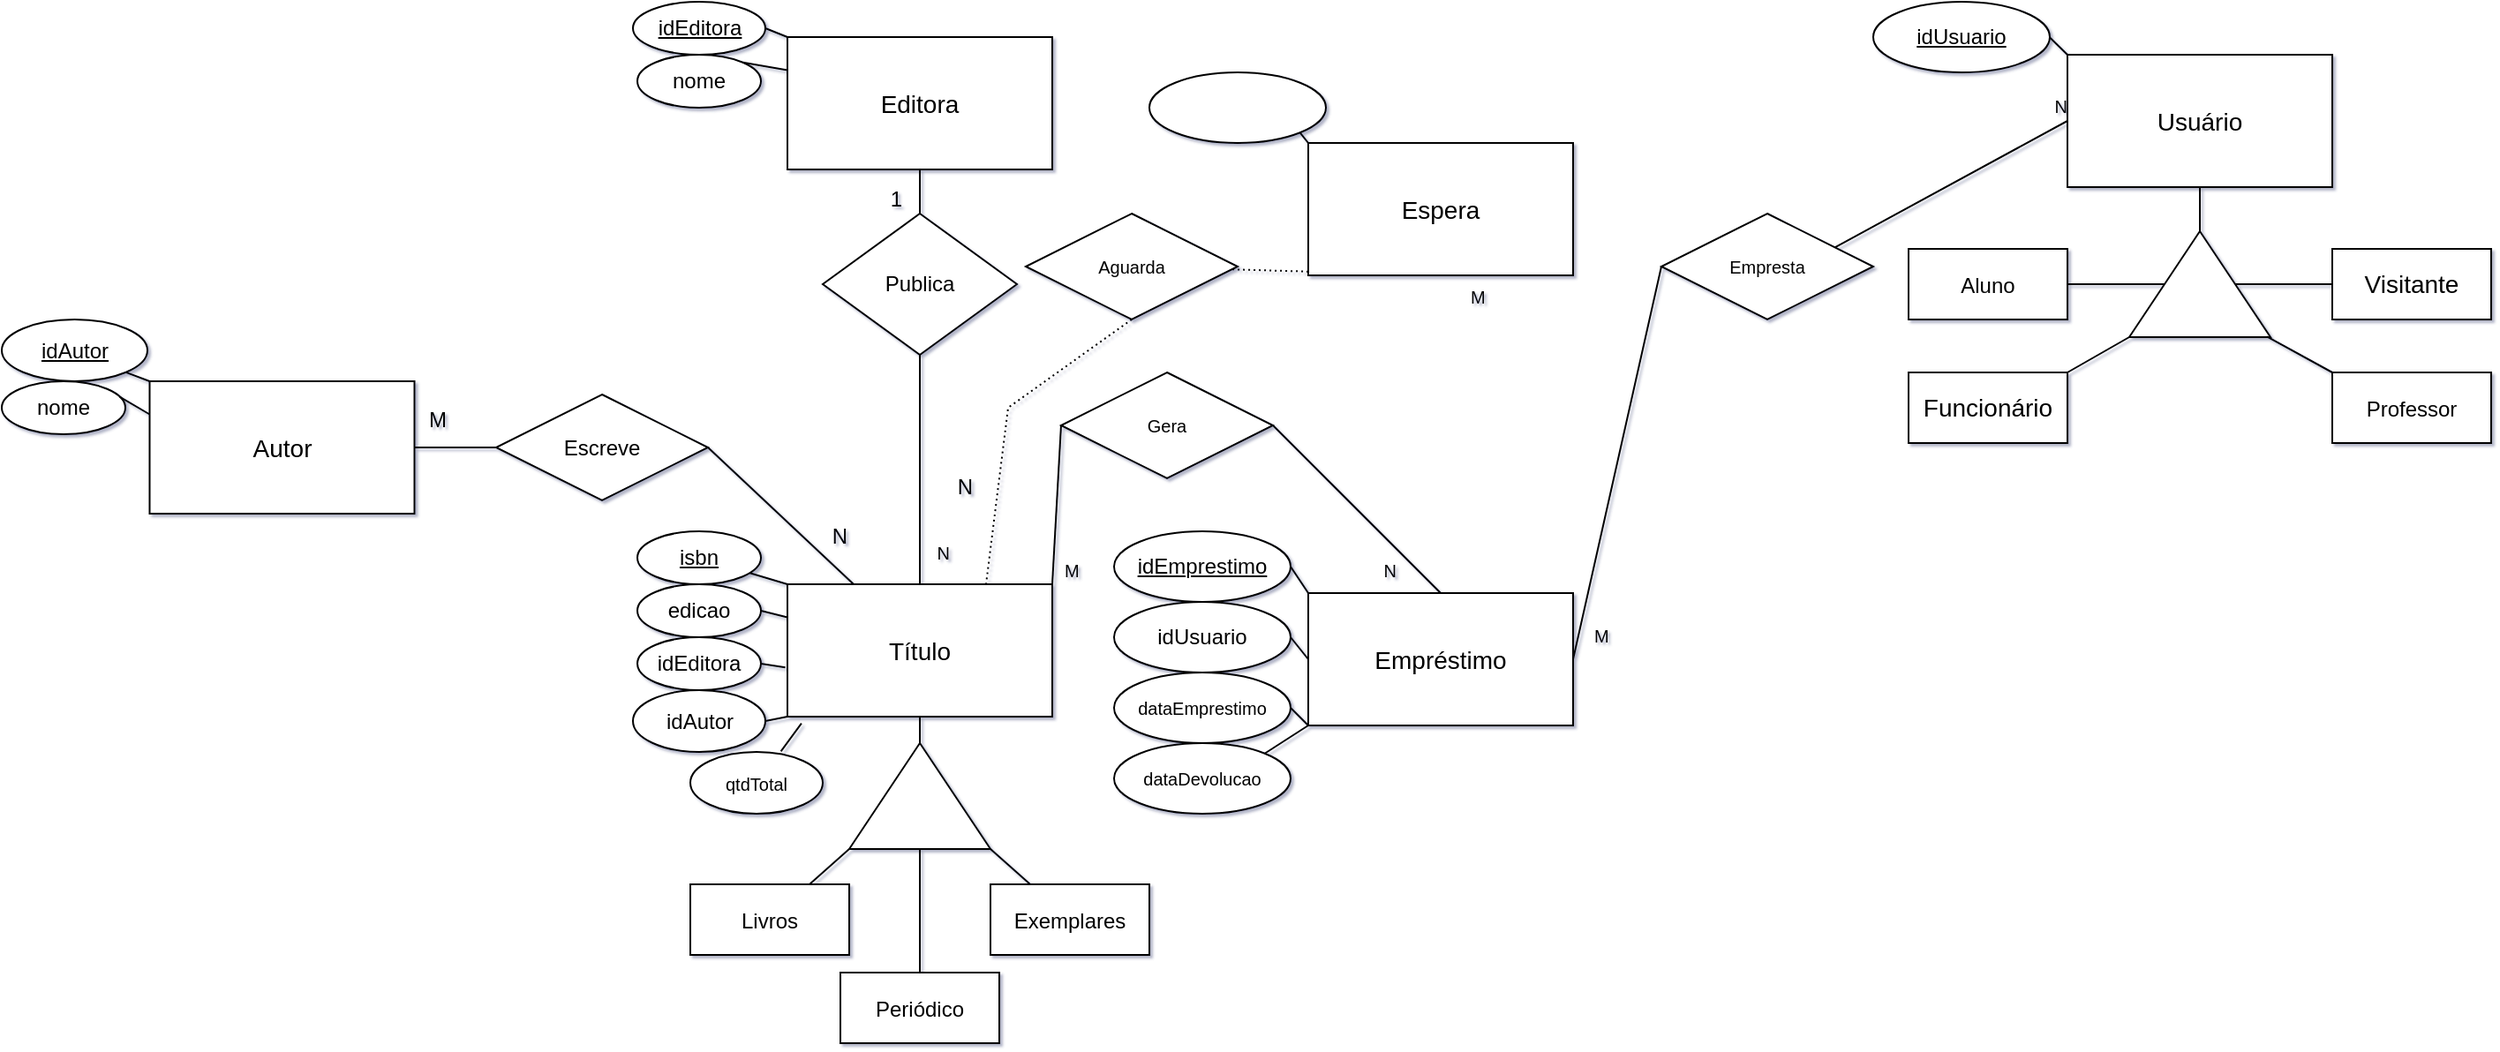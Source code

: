 <mxfile version="20.8.16" type="device"><diagram name="library" id="wyC3Y5XSnXRCpw_W8EnW"><mxGraphModel dx="591" dy="450" grid="1" gridSize="10" guides="1" tooltips="1" connect="1" arrows="1" fold="1" page="1" pageScale="1" pageWidth="1100" pageHeight="850" background="none" math="0" shadow="1"><root><mxCell id="0"/><mxCell id="1" parent="0"/><mxCell id="eP5cgBQOovgBz1lq_Gfg-1" value="&lt;span style=&quot;font-size: 14px;&quot;&gt;Título&lt;/span&gt;" style="whiteSpace=wrap;html=1;align=center;" parent="1" vertex="1"><mxGeometry x="485" y="440" width="150" height="75" as="geometry"/></mxCell><mxCell id="a1Z4wOaVPTCo_4NjCWP3-1" value="" style="endArrow=none;html=1;rounded=0;fontSize=14;entryX=0.5;entryY=1;entryDx=0;entryDy=0;" edge="1" parent="1" target="eP5cgBQOovgBz1lq_Gfg-1"><mxGeometry width="50" height="50" relative="1" as="geometry"><mxPoint x="560" y="540" as="sourcePoint"/><mxPoint x="570" y="405" as="targetPoint"/></mxGeometry></mxCell><mxCell id="a1Z4wOaVPTCo_4NjCWP3-2" value="" style="triangle;whiteSpace=wrap;html=1;fontSize=14;direction=north;" vertex="1" parent="1"><mxGeometry x="520" y="530" width="80" height="60" as="geometry"/></mxCell><mxCell id="a1Z4wOaVPTCo_4NjCWP3-4" value="" style="endArrow=none;html=1;rounded=0;fontSize=14;fontStyle=1;exitX=0.75;exitY=0;exitDx=0;exitDy=0;" edge="1" parent="1" source="a1Z4wOaVPTCo_4NjCWP3-7"><mxGeometry width="50" height="50" relative="1" as="geometry"><mxPoint x="470" y="640" as="sourcePoint"/><mxPoint x="520" y="590" as="targetPoint"/></mxGeometry></mxCell><mxCell id="a1Z4wOaVPTCo_4NjCWP3-5" value="" style="endArrow=none;html=1;rounded=0;fontSize=14;fontStyle=1;exitX=0.5;exitY=0;exitDx=0;exitDy=0;" edge="1" parent="1" source="a1Z4wOaVPTCo_4NjCWP3-8"><mxGeometry width="50" height="50" relative="1" as="geometry"><mxPoint x="560" y="660" as="sourcePoint"/><mxPoint x="560" y="590" as="targetPoint"/></mxGeometry></mxCell><mxCell id="a1Z4wOaVPTCo_4NjCWP3-6" value="" style="endArrow=none;html=1;rounded=0;fontSize=14;fontStyle=1;exitX=0.25;exitY=0;exitDx=0;exitDy=0;" edge="1" parent="1" source="a1Z4wOaVPTCo_4NjCWP3-10"><mxGeometry width="50" height="50" relative="1" as="geometry"><mxPoint x="622.5" y="610.0" as="sourcePoint"/><mxPoint x="600" y="590" as="targetPoint"/></mxGeometry></mxCell><mxCell id="a1Z4wOaVPTCo_4NjCWP3-7" value="&lt;font style=&quot;font-size: 12px;&quot;&gt;Livros&lt;/font&gt;" style="rounded=0;whiteSpace=wrap;html=1;fontSize=14;" vertex="1" parent="1"><mxGeometry x="430" y="610" width="90" height="40" as="geometry"/></mxCell><mxCell id="a1Z4wOaVPTCo_4NjCWP3-8" value="&lt;font style=&quot;font-size: 12px;&quot;&gt;Periódico&lt;/font&gt;" style="rounded=0;whiteSpace=wrap;html=1;fontSize=14;" vertex="1" parent="1"><mxGeometry x="515" y="660" width="90" height="40" as="geometry"/></mxCell><mxCell id="a1Z4wOaVPTCo_4NjCWP3-10" value="&lt;font style=&quot;font-size: 12px;&quot;&gt;Exemplares&lt;/font&gt;" style="rounded=0;whiteSpace=wrap;html=1;fontSize=14;" vertex="1" parent="1"><mxGeometry x="600" y="610" width="90" height="40" as="geometry"/></mxCell><mxCell id="a1Z4wOaVPTCo_4NjCWP3-14" value="&lt;font style=&quot;font-size: 14px;&quot;&gt;Usuário&lt;/font&gt;" style="whiteSpace=wrap;html=1;align=center;" vertex="1" parent="1"><mxGeometry x="1210" y="140" width="150" height="75" as="geometry"/></mxCell><mxCell id="a1Z4wOaVPTCo_4NjCWP3-15" value="" style="endArrow=none;html=1;rounded=0;fontSize=14;entryX=0.5;entryY=1;entryDx=0;entryDy=0;exitX=1;exitY=0.5;exitDx=0;exitDy=0;" edge="1" parent="1" target="a1Z4wOaVPTCo_4NjCWP3-14" source="a1Z4wOaVPTCo_4NjCWP3-16"><mxGeometry width="50" height="50" relative="1" as="geometry"><mxPoint x="1275" y="240" as="sourcePoint"/><mxPoint x="1285" y="105" as="targetPoint"/></mxGeometry></mxCell><mxCell id="a1Z4wOaVPTCo_4NjCWP3-16" value="" style="triangle;whiteSpace=wrap;html=1;fontSize=14;direction=north;" vertex="1" parent="1"><mxGeometry x="1245" y="240" width="80" height="60" as="geometry"/></mxCell><mxCell id="a1Z4wOaVPTCo_4NjCWP3-17" value="" style="endArrow=none;html=1;rounded=0;fontSize=14;fontStyle=1;exitX=1;exitY=0.5;exitDx=0;exitDy=0;entryX=0.5;entryY=0;entryDx=0;entryDy=0;" edge="1" parent="1" source="a1Z4wOaVPTCo_4NjCWP3-20" target="a1Z4wOaVPTCo_4NjCWP3-16"><mxGeometry width="50" height="50" relative="1" as="geometry"><mxPoint x="1185" y="340" as="sourcePoint"/><mxPoint x="1235" y="290" as="targetPoint"/></mxGeometry></mxCell><mxCell id="a1Z4wOaVPTCo_4NjCWP3-18" value="" style="endArrow=none;html=1;rounded=0;fontSize=14;fontStyle=1;exitX=0;exitY=0;exitDx=0;exitDy=0;entryX=0.006;entryY=0.975;entryDx=0;entryDy=0;entryPerimeter=0;" edge="1" parent="1" source="a1Z4wOaVPTCo_4NjCWP3-21" target="a1Z4wOaVPTCo_4NjCWP3-16"><mxGeometry width="50" height="50" relative="1" as="geometry"><mxPoint x="1275" y="360" as="sourcePoint"/><mxPoint x="1275" y="290" as="targetPoint"/></mxGeometry></mxCell><mxCell id="a1Z4wOaVPTCo_4NjCWP3-19" value="" style="endArrow=none;html=1;rounded=0;fontSize=14;fontStyle=1;exitX=1;exitY=0;exitDx=0;exitDy=0;" edge="1" parent="1" source="a1Z4wOaVPTCo_4NjCWP3-22"><mxGeometry width="50" height="50" relative="1" as="geometry"><mxPoint x="1365" y="340" as="sourcePoint"/><mxPoint x="1245" y="300" as="targetPoint"/></mxGeometry></mxCell><mxCell id="a1Z4wOaVPTCo_4NjCWP3-20" value="&lt;span style=&quot;font-size: 12px;&quot;&gt;Aluno&lt;/span&gt;" style="rounded=0;whiteSpace=wrap;html=1;fontSize=14;" vertex="1" parent="1"><mxGeometry x="1120" y="250" width="90" height="40" as="geometry"/></mxCell><mxCell id="a1Z4wOaVPTCo_4NjCWP3-21" value="&lt;font style=&quot;font-size: 12px;&quot;&gt;Professor&lt;/font&gt;" style="rounded=0;whiteSpace=wrap;html=1;fontSize=14;" vertex="1" parent="1"><mxGeometry x="1360" y="320" width="90" height="40" as="geometry"/></mxCell><mxCell id="a1Z4wOaVPTCo_4NjCWP3-22" value="Funcionário" style="rounded=0;whiteSpace=wrap;html=1;fontSize=14;" vertex="1" parent="1"><mxGeometry x="1120" y="320" width="90" height="40" as="geometry"/></mxCell><mxCell id="a1Z4wOaVPTCo_4NjCWP3-24" value="" style="endArrow=none;html=1;rounded=0;fontSize=12;exitX=0.5;exitY=1;exitDx=0;exitDy=0;entryX=0;entryY=0.5;entryDx=0;entryDy=0;" edge="1" parent="1" source="a1Z4wOaVPTCo_4NjCWP3-16" target="a1Z4wOaVPTCo_4NjCWP3-26"><mxGeometry width="50" height="50" relative="1" as="geometry"><mxPoint x="1325" y="280" as="sourcePoint"/><mxPoint x="1355" y="320" as="targetPoint"/></mxGeometry></mxCell><mxCell id="a1Z4wOaVPTCo_4NjCWP3-26" value="Visitante" style="rounded=0;whiteSpace=wrap;html=1;fontSize=14;" vertex="1" parent="1"><mxGeometry x="1360" y="250" width="90" height="40" as="geometry"/></mxCell><mxCell id="a1Z4wOaVPTCo_4NjCWP3-43" value="" style="endArrow=none;html=1;rounded=0;fontSize=12;entryX=0;entryY=0;entryDx=0;entryDy=0;" edge="1" parent="1" source="a1Z4wOaVPTCo_4NjCWP3-46" target="eP5cgBQOovgBz1lq_Gfg-1"><mxGeometry width="50" height="50" relative="1" as="geometry"><mxPoint x="450" y="415" as="sourcePoint"/><mxPoint x="485" y="440" as="targetPoint"/></mxGeometry></mxCell><mxCell id="a1Z4wOaVPTCo_4NjCWP3-46" value="isbn" style="ellipse;whiteSpace=wrap;html=1;align=center;fontStyle=4;fontSize=12;" vertex="1" parent="1"><mxGeometry x="400" y="410" width="70" height="30" as="geometry"/></mxCell><mxCell id="a1Z4wOaVPTCo_4NjCWP3-47" value="edicao" style="ellipse;whiteSpace=wrap;html=1;align=center;fontSize=12;" vertex="1" parent="1"><mxGeometry x="400" y="440" width="70" height="30" as="geometry"/></mxCell><mxCell id="a1Z4wOaVPTCo_4NjCWP3-49" value="" style="endArrow=none;html=1;rounded=0;fontSize=12;exitX=1;exitY=0.5;exitDx=0;exitDy=0;entryX=0;entryY=0.25;entryDx=0;entryDy=0;" edge="1" parent="1" source="a1Z4wOaVPTCo_4NjCWP3-47" target="eP5cgBQOovgBz1lq_Gfg-1"><mxGeometry width="50" height="50" relative="1" as="geometry"><mxPoint x="450" y="550" as="sourcePoint"/><mxPoint x="500" y="500" as="targetPoint"/></mxGeometry></mxCell><mxCell id="a1Z4wOaVPTCo_4NjCWP3-51" value="idEditora" style="ellipse;whiteSpace=wrap;html=1;align=center;fontSize=12;" vertex="1" parent="1"><mxGeometry x="400" y="470" width="70" height="30" as="geometry"/></mxCell><mxCell id="a1Z4wOaVPTCo_4NjCWP3-52" value="" style="endArrow=none;html=1;rounded=0;fontSize=12;exitX=1;exitY=0.5;exitDx=0;exitDy=0;entryX=-0.008;entryY=0.629;entryDx=0;entryDy=0;entryPerimeter=0;" edge="1" parent="1" source="a1Z4wOaVPTCo_4NjCWP3-51" target="eP5cgBQOovgBz1lq_Gfg-1"><mxGeometry width="50" height="50" relative="1" as="geometry"><mxPoint x="450" y="550" as="sourcePoint"/><mxPoint x="480" y="500" as="targetPoint"/></mxGeometry></mxCell><mxCell id="a1Z4wOaVPTCo_4NjCWP3-54" value="&lt;span style=&quot;font-size: 14px;&quot;&gt;Editora&lt;/span&gt;" style="whiteSpace=wrap;html=1;align=center;" vertex="1" parent="1"><mxGeometry x="485" y="130" width="150" height="75" as="geometry"/></mxCell><mxCell id="a1Z4wOaVPTCo_4NjCWP3-56" value="Publica" style="rhombus;whiteSpace=wrap;html=1;fontSize=12;" vertex="1" parent="1"><mxGeometry x="505" y="230" width="110" height="80" as="geometry"/></mxCell><mxCell id="a1Z4wOaVPTCo_4NjCWP3-59" value="" style="endArrow=none;html=1;rounded=0;fontSize=12;exitX=1;exitY=0.5;exitDx=0;exitDy=0;" edge="1" parent="1" source="a1Z4wOaVPTCo_4NjCWP3-75"><mxGeometry width="50" height="50" relative="1" as="geometry"><mxPoint x="470" y="120" as="sourcePoint"/><mxPoint x="485" y="130" as="targetPoint"/></mxGeometry></mxCell><mxCell id="a1Z4wOaVPTCo_4NjCWP3-61" value="nome" style="ellipse;whiteSpace=wrap;html=1;align=center;fontSize=12;" vertex="1" parent="1"><mxGeometry x="400" y="140" width="70" height="30" as="geometry"/></mxCell><mxCell id="a1Z4wOaVPTCo_4NjCWP3-62" value="" style="endArrow=none;html=1;rounded=0;fontSize=12;exitX=0;exitY=0.25;exitDx=0;exitDy=0;entryX=1;entryY=0;entryDx=0;entryDy=0;" edge="1" parent="1" source="a1Z4wOaVPTCo_4NjCWP3-54" target="a1Z4wOaVPTCo_4NjCWP3-61"><mxGeometry width="50" height="50" relative="1" as="geometry"><mxPoint x="530" y="120" as="sourcePoint"/><mxPoint x="580" y="70" as="targetPoint"/></mxGeometry></mxCell><mxCell id="a1Z4wOaVPTCo_4NjCWP3-65" value="" style="endArrow=none;html=1;rounded=0;fontSize=12;exitX=1;exitY=0;exitDx=0;exitDy=0;" edge="1" parent="1" source="a1Z4wOaVPTCo_4NjCWP3-76"><mxGeometry width="50" height="50" relative="1" as="geometry"><mxPoint x="1195.0" y="135" as="sourcePoint"/><mxPoint x="1210" y="140" as="targetPoint"/></mxGeometry></mxCell><mxCell id="a1Z4wOaVPTCo_4NjCWP3-68" value="&lt;font style=&quot;font-size: 12px;&quot;&gt;idAutor&lt;/font&gt;" style="ellipse;whiteSpace=wrap;html=1;align=center;fontSize=12;" vertex="1" parent="1"><mxGeometry x="397.5" y="500" width="75" height="35" as="geometry"/></mxCell><mxCell id="a1Z4wOaVPTCo_4NjCWP3-69" value="" style="endArrow=none;html=1;rounded=0;fontSize=10;exitX=1;exitY=0.5;exitDx=0;exitDy=0;entryX=0;entryY=1;entryDx=0;entryDy=0;" edge="1" parent="1" source="a1Z4wOaVPTCo_4NjCWP3-68" target="eP5cgBQOovgBz1lq_Gfg-1"><mxGeometry width="50" height="50" relative="1" as="geometry"><mxPoint x="470" y="520" as="sourcePoint"/><mxPoint x="520" y="470" as="targetPoint"/></mxGeometry></mxCell><mxCell id="a1Z4wOaVPTCo_4NjCWP3-71" value="" style="endArrow=none;html=1;rounded=0;fontSize=10;exitX=0.684;exitY=-0.01;exitDx=0;exitDy=0;exitPerimeter=0;entryX=0.053;entryY=1.051;entryDx=0;entryDy=0;entryPerimeter=0;" edge="1" parent="1" source="a1Z4wOaVPTCo_4NjCWP3-74" target="eP5cgBQOovgBz1lq_Gfg-1"><mxGeometry width="50" height="50" relative="1" as="geometry"><mxPoint x="469.749" y="544.393" as="sourcePoint"/><mxPoint x="510" y="510" as="targetPoint"/></mxGeometry></mxCell><mxCell id="a1Z4wOaVPTCo_4NjCWP3-74" value="&lt;font style=&quot;font-size: 10px;&quot;&gt;qtdTotal&lt;/font&gt;" style="ellipse;whiteSpace=wrap;html=1;align=center;fontSize=12;" vertex="1" parent="1"><mxGeometry x="430" y="535" width="75" height="35" as="geometry"/></mxCell><mxCell id="a1Z4wOaVPTCo_4NjCWP3-75" value="idEditora" style="ellipse;whiteSpace=wrap;html=1;align=center;fontStyle=4;fontSize=12;" vertex="1" parent="1"><mxGeometry x="397.5" y="110" width="75" height="30" as="geometry"/></mxCell><mxCell id="a1Z4wOaVPTCo_4NjCWP3-76" value="idUsuario" style="ellipse;whiteSpace=wrap;html=1;align=center;fontStyle=4;fontSize=12;" vertex="1" parent="1"><mxGeometry x="1100" y="110" width="100" height="40" as="geometry"/></mxCell><mxCell id="a1Z4wOaVPTCo_4NjCWP3-77" value="&lt;span style=&quot;font-size: 14px;&quot;&gt;Autor&lt;/span&gt;" style="whiteSpace=wrap;html=1;align=center;" vertex="1" parent="1"><mxGeometry x="123.75" y="325" width="150" height="75" as="geometry"/></mxCell><mxCell id="a1Z4wOaVPTCo_4NjCWP3-87" value="" style="endArrow=none;html=1;rounded=0;fontSize=12;exitX=0.5;exitY=0;exitDx=0;exitDy=0;entryX=0.5;entryY=1;entryDx=0;entryDy=0;" edge="1" parent="1" source="a1Z4wOaVPTCo_4NjCWP3-56" target="a1Z4wOaVPTCo_4NjCWP3-54"><mxGeometry relative="1" as="geometry"><mxPoint x="450" y="380" as="sourcePoint"/><mxPoint x="610" y="380" as="targetPoint"/></mxGeometry></mxCell><mxCell id="a1Z4wOaVPTCo_4NjCWP3-88" value="1" style="resizable=0;html=1;align=right;verticalAlign=bottom;fontSize=12;" connectable="0" vertex="1" parent="a1Z4wOaVPTCo_4NjCWP3-87"><mxGeometry x="1" relative="1" as="geometry"><mxPoint x="-10" y="25" as="offset"/></mxGeometry></mxCell><mxCell id="a1Z4wOaVPTCo_4NjCWP3-89" value="" style="endArrow=none;html=1;rounded=0;fontSize=12;exitX=0.5;exitY=1;exitDx=0;exitDy=0;entryX=0.5;entryY=0;entryDx=0;entryDy=0;" edge="1" parent="1" source="a1Z4wOaVPTCo_4NjCWP3-56" target="eP5cgBQOovgBz1lq_Gfg-1"><mxGeometry relative="1" as="geometry"><mxPoint x="450" y="490" as="sourcePoint"/><mxPoint x="610" y="490" as="targetPoint"/></mxGeometry></mxCell><mxCell id="a1Z4wOaVPTCo_4NjCWP3-90" value="N" style="resizable=0;html=1;align=right;verticalAlign=bottom;fontSize=12;" connectable="0" vertex="1" parent="a1Z4wOaVPTCo_4NjCWP3-89"><mxGeometry x="1" relative="1" as="geometry"><mxPoint x="30" y="-47" as="offset"/></mxGeometry></mxCell><mxCell id="a1Z4wOaVPTCo_4NjCWP3-95" value="idAutor" style="ellipse;whiteSpace=wrap;html=1;align=center;fontStyle=4;fontSize=12;" vertex="1" parent="1"><mxGeometry x="40" y="290" width="82.5" height="35" as="geometry"/></mxCell><mxCell id="a1Z4wOaVPTCo_4NjCWP3-96" value="" style="endArrow=none;html=1;rounded=0;fontSize=12;exitX=1;exitY=1;exitDx=0;exitDy=0;entryX=0;entryY=0;entryDx=0;entryDy=0;" edge="1" parent="1" source="a1Z4wOaVPTCo_4NjCWP3-95" target="a1Z4wOaVPTCo_4NjCWP3-77"><mxGeometry relative="1" as="geometry"><mxPoint x="303.75" y="472.5" as="sourcePoint"/><mxPoint x="463.75" y="472.5" as="targetPoint"/></mxGeometry></mxCell><mxCell id="a1Z4wOaVPTCo_4NjCWP3-98" value="nome" style="ellipse;whiteSpace=wrap;html=1;align=center;fontSize=12;" vertex="1" parent="1"><mxGeometry x="40" y="325" width="70" height="30" as="geometry"/></mxCell><mxCell id="a1Z4wOaVPTCo_4NjCWP3-99" value="" style="endArrow=none;html=1;rounded=0;fontSize=12;exitX=0.954;exitY=0.294;exitDx=0;exitDy=0;exitPerimeter=0;entryX=0;entryY=0.25;entryDx=0;entryDy=0;" edge="1" parent="1" source="a1Z4wOaVPTCo_4NjCWP3-98" target="a1Z4wOaVPTCo_4NjCWP3-77"><mxGeometry relative="1" as="geometry"><mxPoint x="273.75" y="472.5" as="sourcePoint"/><mxPoint x="433.75" y="472.5" as="targetPoint"/></mxGeometry></mxCell><mxCell id="a1Z4wOaVPTCo_4NjCWP3-101" value="&lt;span style=&quot;font-size: 14px;&quot;&gt;Empréstimo&lt;/span&gt;" style="whiteSpace=wrap;html=1;align=center;" vertex="1" parent="1"><mxGeometry x="780" y="445" width="150" height="75" as="geometry"/></mxCell><mxCell id="a1Z4wOaVPTCo_4NjCWP3-112" value="" style="endArrow=none;html=1;rounded=0;fontSize=12;exitX=1;exitY=0.5;exitDx=0;exitDy=0;entryX=0.25;entryY=0;entryDx=0;entryDy=0;startArrow=none;" edge="1" parent="1" source="a1Z4wOaVPTCo_4NjCWP3-115" target="eP5cgBQOovgBz1lq_Gfg-1"><mxGeometry relative="1" as="geometry"><mxPoint x="340" y="350" as="sourcePoint"/><mxPoint x="500" y="350" as="targetPoint"/><Array as="points"/></mxGeometry></mxCell><mxCell id="a1Z4wOaVPTCo_4NjCWP3-114" value="N" style="resizable=0;html=1;align=right;verticalAlign=bottom;fontSize=12;" connectable="0" vertex="1" parent="a1Z4wOaVPTCo_4NjCWP3-112"><mxGeometry x="1" relative="1" as="geometry"><mxPoint x="-3" y="-18" as="offset"/></mxGeometry></mxCell><mxCell id="a1Z4wOaVPTCo_4NjCWP3-116" value="" style="endArrow=none;html=1;rounded=0;fontSize=12;exitX=1;exitY=0.5;exitDx=0;exitDy=0;entryX=0;entryY=0.5;entryDx=0;entryDy=0;" edge="1" parent="1" source="a1Z4wOaVPTCo_4NjCWP3-77" target="a1Z4wOaVPTCo_4NjCWP3-115"><mxGeometry relative="1" as="geometry"><mxPoint x="330" y="380" as="sourcePoint"/><mxPoint x="522.5" y="440" as="targetPoint"/><Array as="points"/></mxGeometry></mxCell><mxCell id="a1Z4wOaVPTCo_4NjCWP3-117" value="M" style="resizable=0;html=1;align=left;verticalAlign=bottom;fontSize=12;" connectable="0" vertex="1" parent="a1Z4wOaVPTCo_4NjCWP3-116"><mxGeometry x="-1" relative="1" as="geometry"><mxPoint x="6" y="-7" as="offset"/></mxGeometry></mxCell><mxCell id="a1Z4wOaVPTCo_4NjCWP3-115" value="Escreve" style="shape=rhombus;perimeter=rhombusPerimeter;whiteSpace=wrap;html=1;align=center;fontSize=12;" vertex="1" parent="1"><mxGeometry x="320" y="332.5" width="120" height="60" as="geometry"/></mxCell><mxCell id="a1Z4wOaVPTCo_4NjCWP3-120" value="idEmprestimo" style="ellipse;whiteSpace=wrap;html=1;align=center;fontStyle=4;fontSize=12;" vertex="1" parent="1"><mxGeometry x="670" y="410" width="100" height="40" as="geometry"/></mxCell><mxCell id="a1Z4wOaVPTCo_4NjCWP3-121" value="" style="endArrow=none;html=1;rounded=0;fontSize=12;exitX=1;exitY=0.5;exitDx=0;exitDy=0;entryX=0;entryY=0;entryDx=0;entryDy=0;" edge="1" parent="1" source="a1Z4wOaVPTCo_4NjCWP3-120" target="a1Z4wOaVPTCo_4NjCWP3-101"><mxGeometry relative="1" as="geometry"><mxPoint x="700" y="475" as="sourcePoint"/><mxPoint x="860" y="475" as="targetPoint"/></mxGeometry></mxCell><mxCell id="a1Z4wOaVPTCo_4NjCWP3-122" value="idUsuario" style="ellipse;whiteSpace=wrap;html=1;align=center;fontSize=12;" vertex="1" parent="1"><mxGeometry x="670" y="450" width="100" height="40" as="geometry"/></mxCell><mxCell id="a1Z4wOaVPTCo_4NjCWP3-123" value="" style="endArrow=none;html=1;rounded=0;fontSize=12;exitX=0;exitY=0.5;exitDx=0;exitDy=0;entryX=1;entryY=0.5;entryDx=0;entryDy=0;" edge="1" parent="1" source="a1Z4wOaVPTCo_4NjCWP3-101" target="a1Z4wOaVPTCo_4NjCWP3-122"><mxGeometry width="50" height="50" relative="1" as="geometry"><mxPoint x="620" y="475" as="sourcePoint"/><mxPoint x="670" y="425" as="targetPoint"/></mxGeometry></mxCell><mxCell id="a1Z4wOaVPTCo_4NjCWP3-125" value="&lt;font style=&quot;font-size: 10px;&quot;&gt;dataEmprestimo&lt;/font&gt;" style="ellipse;whiteSpace=wrap;html=1;align=center;fontSize=12;" vertex="1" parent="1"><mxGeometry x="670" y="490" width="100" height="40" as="geometry"/></mxCell><mxCell id="a1Z4wOaVPTCo_4NjCWP3-126" value="" style="endArrow=none;html=1;rounded=0;fontSize=10;exitX=1;exitY=0.5;exitDx=0;exitDy=0;entryX=0;entryY=1;entryDx=0;entryDy=0;" edge="1" parent="1" source="a1Z4wOaVPTCo_4NjCWP3-125" target="a1Z4wOaVPTCo_4NjCWP3-101"><mxGeometry relative="1" as="geometry"><mxPoint x="690" y="455" as="sourcePoint"/><mxPoint x="850" y="455" as="targetPoint"/></mxGeometry></mxCell><mxCell id="a1Z4wOaVPTCo_4NjCWP3-127" value="dataDevolucao" style="ellipse;whiteSpace=wrap;html=1;align=center;fontSize=10;" vertex="1" parent="1"><mxGeometry x="670" y="530" width="100" height="40" as="geometry"/></mxCell><mxCell id="a1Z4wOaVPTCo_4NjCWP3-128" value="" style="endArrow=none;html=1;rounded=0;fontSize=10;exitX=1;exitY=0;exitDx=0;exitDy=0;entryX=0;entryY=1;entryDx=0;entryDy=0;" edge="1" parent="1" source="a1Z4wOaVPTCo_4NjCWP3-127" target="a1Z4wOaVPTCo_4NjCWP3-101"><mxGeometry relative="1" as="geometry"><mxPoint x="690" y="455" as="sourcePoint"/><mxPoint x="850" y="455" as="targetPoint"/></mxGeometry></mxCell><mxCell id="a1Z4wOaVPTCo_4NjCWP3-130" value="" style="endArrow=none;html=1;rounded=0;fontSize=10;exitX=1;exitY=0.5;exitDx=0;exitDy=0;entryX=0.5;entryY=0;entryDx=0;entryDy=0;startArrow=none;" edge="1" parent="1" source="a1Z4wOaVPTCo_4NjCWP3-133" target="a1Z4wOaVPTCo_4NjCWP3-101"><mxGeometry relative="1" as="geometry"><mxPoint x="630" y="380" as="sourcePoint"/><mxPoint x="790" y="380" as="targetPoint"/><Array as="points"/></mxGeometry></mxCell><mxCell id="a1Z4wOaVPTCo_4NjCWP3-132" value="N" style="resizable=0;html=1;align=right;verticalAlign=bottom;fontSize=10;" connectable="0" vertex="1" parent="a1Z4wOaVPTCo_4NjCWP3-130"><mxGeometry x="1" relative="1" as="geometry"><mxPoint x="-25" y="-5" as="offset"/></mxGeometry></mxCell><mxCell id="a1Z4wOaVPTCo_4NjCWP3-134" value="" style="endArrow=none;html=1;rounded=0;fontSize=10;exitX=1;exitY=0;exitDx=0;exitDy=0;entryX=0;entryY=0.5;entryDx=0;entryDy=0;" edge="1" parent="1" source="eP5cgBQOovgBz1lq_Gfg-1" target="a1Z4wOaVPTCo_4NjCWP3-133"><mxGeometry relative="1" as="geometry"><mxPoint x="635" y="440" as="sourcePoint"/><mxPoint x="875" y="440" as="targetPoint"/><Array as="points"/></mxGeometry></mxCell><mxCell id="a1Z4wOaVPTCo_4NjCWP3-135" value="M" style="resizable=0;html=1;align=left;verticalAlign=bottom;fontSize=10;" connectable="0" vertex="1" parent="a1Z4wOaVPTCo_4NjCWP3-134"><mxGeometry x="-1" relative="1" as="geometry"><mxPoint x="5" as="offset"/></mxGeometry></mxCell><mxCell id="a1Z4wOaVPTCo_4NjCWP3-133" value="Gera" style="shape=rhombus;perimeter=rhombusPerimeter;whiteSpace=wrap;html=1;align=center;fontSize=10;" vertex="1" parent="1"><mxGeometry x="640" y="320" width="120" height="60" as="geometry"/></mxCell><mxCell id="a1Z4wOaVPTCo_4NjCWP3-145" value="" style="endArrow=none;html=1;rounded=0;dashed=1;dashPattern=1 2;fontSize=10;exitX=0.5;exitY=1;exitDx=0;exitDy=0;startArrow=none;entryX=0.75;entryY=0;entryDx=0;entryDy=0;" edge="1" parent="1" source="a1Z4wOaVPTCo_4NjCWP3-137" target="eP5cgBQOovgBz1lq_Gfg-1"><mxGeometry relative="1" as="geometry"><mxPoint x="770" y="450" as="sourcePoint"/><mxPoint x="930" y="450" as="targetPoint"/><Array as="points"><mxPoint x="610" y="340"/></Array></mxGeometry></mxCell><mxCell id="a1Z4wOaVPTCo_4NjCWP3-147" value="N" style="resizable=0;html=1;align=right;verticalAlign=bottom;fontSize=10;" connectable="0" vertex="1" parent="a1Z4wOaVPTCo_4NjCWP3-145"><mxGeometry x="1" relative="1" as="geometry"><mxPoint x="-20" y="-10" as="offset"/></mxGeometry></mxCell><mxCell id="a1Z4wOaVPTCo_4NjCWP3-148" value="" style="endArrow=none;html=1;rounded=0;dashed=1;dashPattern=1 2;fontSize=10;exitX=0.5;exitY=1;exitDx=0;exitDy=0;" edge="1" parent="1" source="a1Z4wOaVPTCo_4NjCWP3-155" target="a1Z4wOaVPTCo_4NjCWP3-137"><mxGeometry relative="1" as="geometry"><mxPoint x="855" y="270" as="sourcePoint"/><mxPoint x="930" y="450" as="targetPoint"/></mxGeometry></mxCell><mxCell id="a1Z4wOaVPTCo_4NjCWP3-149" value="M" style="resizable=0;html=1;align=left;verticalAlign=bottom;fontSize=10;" connectable="0" vertex="1" parent="a1Z4wOaVPTCo_4NjCWP3-148"><mxGeometry x="-1" relative="1" as="geometry"><mxPoint x="15" y="20" as="offset"/></mxGeometry></mxCell><mxCell id="a1Z4wOaVPTCo_4NjCWP3-137" value="Aguarda" style="shape=rhombus;perimeter=rhombusPerimeter;whiteSpace=wrap;html=1;align=center;fontSize=10;" vertex="1" parent="1"><mxGeometry x="620" y="230" width="120" height="60" as="geometry"/></mxCell><mxCell id="a1Z4wOaVPTCo_4NjCWP3-152" value="" style="endArrow=none;html=1;rounded=0;fontSize=10;exitX=1;exitY=1;exitDx=0;exitDy=0;entryX=0;entryY=0;entryDx=0;entryDy=0;" edge="1" parent="1" source="a1Z4wOaVPTCo_4NjCWP3-154" target="a1Z4wOaVPTCo_4NjCWP3-155"><mxGeometry relative="1" as="geometry"><mxPoint x="810" y="150" as="sourcePoint"/><mxPoint x="780" y="190" as="targetPoint"/></mxGeometry></mxCell><mxCell id="a1Z4wOaVPTCo_4NjCWP3-154" value="" style="ellipse;whiteSpace=wrap;html=1;align=center;fontSize=12;" vertex="1" parent="1"><mxGeometry x="690" y="150" width="100" height="40" as="geometry"/></mxCell><mxCell id="a1Z4wOaVPTCo_4NjCWP3-155" value="&lt;span style=&quot;font-size: 14px;&quot;&gt;Espera&lt;/span&gt;" style="whiteSpace=wrap;html=1;align=center;" vertex="1" parent="1"><mxGeometry x="780" y="190" width="150" height="75" as="geometry"/></mxCell><mxCell id="a1Z4wOaVPTCo_4NjCWP3-160" value="" style="endArrow=none;html=1;rounded=0;fontSize=10;exitX=1;exitY=0.5;exitDx=0;exitDy=0;entryX=0;entryY=0.5;entryDx=0;entryDy=0;startArrow=none;" edge="1" parent="1" source="a1Z4wOaVPTCo_4NjCWP3-156" target="a1Z4wOaVPTCo_4NjCWP3-14"><mxGeometry relative="1" as="geometry"><mxPoint x="930" y="430" as="sourcePoint"/><mxPoint x="1090" y="430" as="targetPoint"/><Array as="points"><mxPoint x="1040" y="270"/></Array></mxGeometry></mxCell><mxCell id="a1Z4wOaVPTCo_4NjCWP3-162" value="N" style="resizable=0;html=1;align=right;verticalAlign=bottom;fontSize=10;" connectable="0" vertex="1" parent="a1Z4wOaVPTCo_4NjCWP3-160"><mxGeometry x="1" relative="1" as="geometry"/></mxCell><mxCell id="a1Z4wOaVPTCo_4NjCWP3-163" value="" style="endArrow=none;html=1;rounded=0;fontSize=10;exitX=1;exitY=0.5;exitDx=0;exitDy=0;entryX=0;entryY=0.5;entryDx=0;entryDy=0;" edge="1" parent="1" source="a1Z4wOaVPTCo_4NjCWP3-101" target="a1Z4wOaVPTCo_4NjCWP3-156"><mxGeometry relative="1" as="geometry"><mxPoint x="930" y="482.5" as="sourcePoint"/><mxPoint x="1210" y="177.5" as="targetPoint"/><Array as="points"/></mxGeometry></mxCell><mxCell id="a1Z4wOaVPTCo_4NjCWP3-164" value="M" style="resizable=0;html=1;align=left;verticalAlign=bottom;fontSize=10;" connectable="0" vertex="1" parent="a1Z4wOaVPTCo_4NjCWP3-163"><mxGeometry x="-1" relative="1" as="geometry"><mxPoint x="10" y="-5" as="offset"/></mxGeometry></mxCell><mxCell id="a1Z4wOaVPTCo_4NjCWP3-156" value="Empresta" style="shape=rhombus;perimeter=rhombusPerimeter;whiteSpace=wrap;html=1;align=center;fontSize=10;" vertex="1" parent="1"><mxGeometry x="980" y="230" width="120" height="60" as="geometry"/></mxCell></root></mxGraphModel></diagram></mxfile>